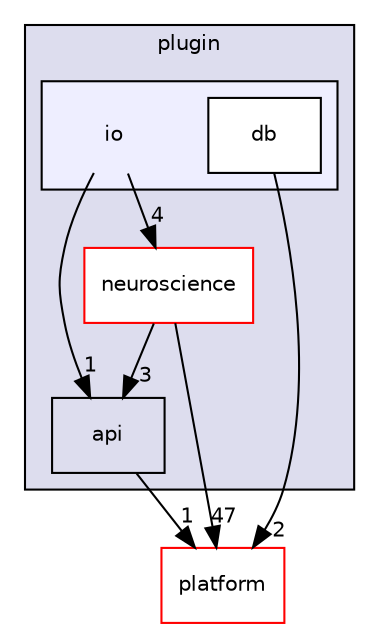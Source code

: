 digraph "bioexplorer/backend/plugins/Sonata/plugin/io" {
  compound=true
  node [ fontsize="10", fontname="Helvetica"];
  edge [ labelfontsize="10", labelfontname="Helvetica"];
  subgraph clusterdir_ad1e054ad47d824a391bc455c4fe0df7 {
    graph [ bgcolor="#ddddee", pencolor="black", label="plugin" fontname="Helvetica", fontsize="10", URL="dir_ad1e054ad47d824a391bc455c4fe0df7.html"]
  dir_3b7f3ace1299a9efd090ecc9021e4bb3 [shape=box label="api" URL="dir_3b7f3ace1299a9efd090ecc9021e4bb3.html"];
  dir_b440e75eee5fec4c8bdb898273bf5cee [shape=box label="neuroscience" fillcolor="white" style="filled" color="red" URL="dir_b440e75eee5fec4c8bdb898273bf5cee.html"];
  subgraph clusterdir_ddd1bd9a0249165aa9190d79d3adf2ae {
    graph [ bgcolor="#eeeeff", pencolor="black", label="" URL="dir_ddd1bd9a0249165aa9190d79d3adf2ae.html"];
    dir_ddd1bd9a0249165aa9190d79d3adf2ae [shape=plaintext label="io"];
  dir_77dc32b900c96fcaa4461d6f8b6b40e7 [shape=box label="db" fillcolor="white" style="filled" URL="dir_77dc32b900c96fcaa4461d6f8b6b40e7.html"];
  }
  }
  dir_c5a52a81292cf9a5167198f4f346d6d9 [shape=box label="platform" fillcolor="white" style="filled" color="red" URL="dir_c5a52a81292cf9a5167198f4f346d6d9.html"];
  dir_b440e75eee5fec4c8bdb898273bf5cee->dir_3b7f3ace1299a9efd090ecc9021e4bb3 [headlabel="3", labeldistance=1.5 headhref="dir_000034_000031.html"];
  dir_b440e75eee5fec4c8bdb898273bf5cee->dir_c5a52a81292cf9a5167198f4f346d6d9 [headlabel="47", labeldistance=1.5 headhref="dir_000034_000062.html"];
  dir_ddd1bd9a0249165aa9190d79d3adf2ae->dir_3b7f3ace1299a9efd090ecc9021e4bb3 [headlabel="1", labeldistance=1.5 headhref="dir_000032_000031.html"];
  dir_ddd1bd9a0249165aa9190d79d3adf2ae->dir_b440e75eee5fec4c8bdb898273bf5cee [headlabel="4", labeldistance=1.5 headhref="dir_000032_000034.html"];
  dir_77dc32b900c96fcaa4461d6f8b6b40e7->dir_c5a52a81292cf9a5167198f4f346d6d9 [headlabel="2", labeldistance=1.5 headhref="dir_000054_000062.html"];
  dir_3b7f3ace1299a9efd090ecc9021e4bb3->dir_c5a52a81292cf9a5167198f4f346d6d9 [headlabel="1", labeldistance=1.5 headhref="dir_000031_000062.html"];
}

